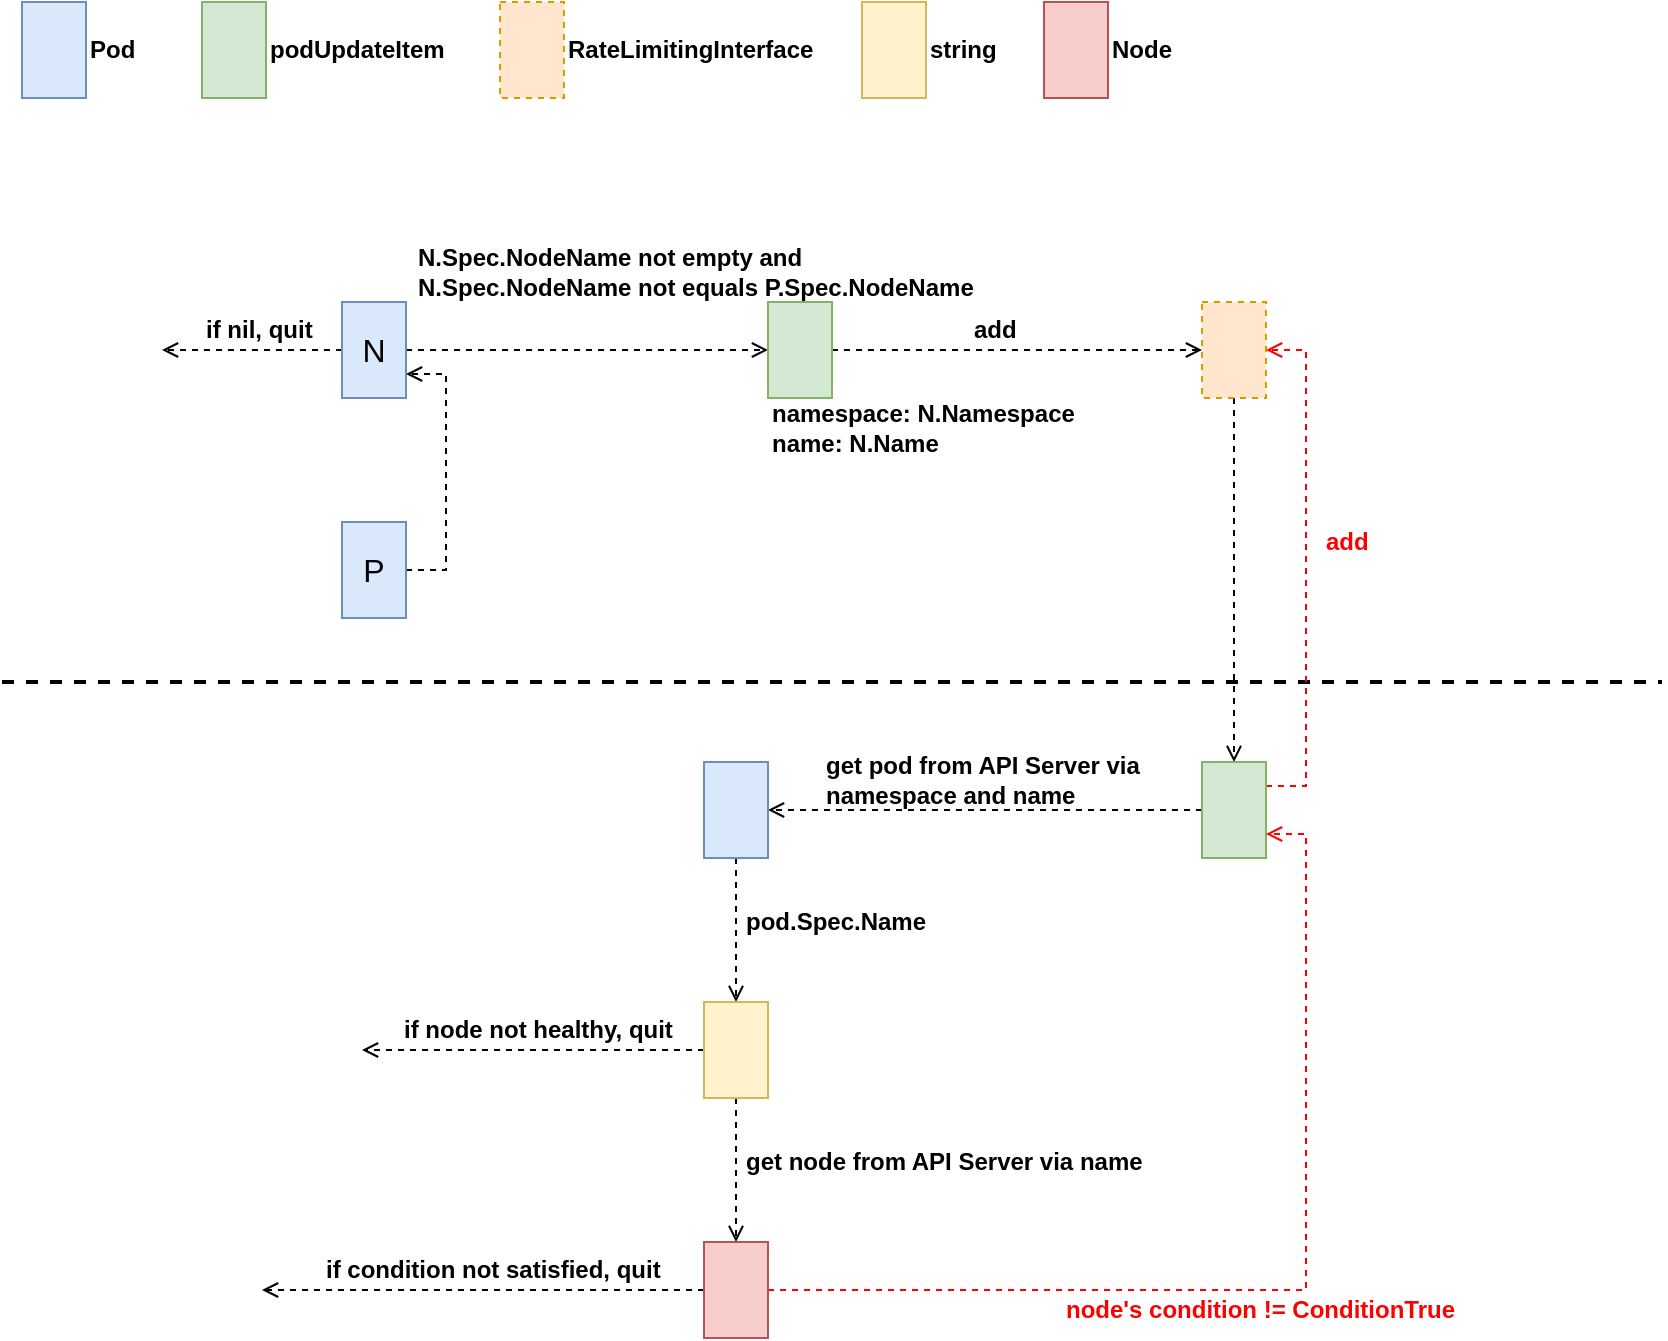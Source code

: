 <mxfile version="12.9.3" type="device" pages="3"><diagram id="l_bpF7zJ9Dlkq32oEXWp" name="pod-change-handling"><mxGraphModel dx="946" dy="725" grid="1" gridSize="10" guides="1" tooltips="1" connect="1" arrows="1" fold="1" page="1" pageScale="1" pageWidth="850" pageHeight="1100" math="0" shadow="0"><root><mxCell id="0"/><mxCell id="1" parent="0"/><mxCell id="ccLMLgmy9nkIRVtVQdSP-11" value="" style="rounded=0;whiteSpace=wrap;html=1;fontSize=16;fillColor=#dae8fc;strokeColor=#6c8ebf;" vertex="1" parent="1"><mxGeometry x="20" y="20" width="32" height="48" as="geometry"/></mxCell><mxCell id="ccLMLgmy9nkIRVtVQdSP-12" value="Pod" style="text;html=1;align=left;verticalAlign=middle;resizable=0;points=[];autosize=1;fontSize=12;fontStyle=1" vertex="1" parent="1"><mxGeometry x="52" y="34" width="40" height="20" as="geometry"/></mxCell><mxCell id="ccLMLgmy9nkIRVtVQdSP-13" value="" style="rounded=0;whiteSpace=wrap;html=1;fontSize=16;fillColor=#d5e8d4;strokeColor=#82b366;" vertex="1" parent="1"><mxGeometry x="110" y="20" width="32" height="48" as="geometry"/></mxCell><mxCell id="ccLMLgmy9nkIRVtVQdSP-15" value="" style="rounded=0;whiteSpace=wrap;html=1;fontSize=16;fillColor=#ffe6cc;strokeColor=#d79b00;dashed=1;" vertex="1" parent="1"><mxGeometry x="259" y="20" width="32" height="48" as="geometry"/></mxCell><mxCell id="ccLMLgmy9nkIRVtVQdSP-16" value="RateLimitingInterface" style="text;html=1;align=left;verticalAlign=middle;resizable=0;points=[];autosize=1;fontSize=12;fontStyle=1" vertex="1" parent="1"><mxGeometry x="291" y="34" width="140" height="20" as="geometry"/></mxCell><mxCell id="ccLMLgmy9nkIRVtVQdSP-39" value="podUpdateItem" style="text;html=1;align=left;verticalAlign=middle;resizable=0;points=[];autosize=1;fontSize=12;fontStyle=1" vertex="1" parent="1"><mxGeometry x="142" y="34" width="100" height="20" as="geometry"/></mxCell><mxCell id="GuhbU3lXp8iqJVJt_RW0-3" style="edgeStyle=orthogonalEdgeStyle;rounded=0;orthogonalLoop=1;jettySize=auto;html=1;exitX=0;exitY=0.5;exitDx=0;exitDy=0;dashed=1;endArrow=open;endFill=0;fontSize=12;" edge="1" parent="1" source="GuhbU3lXp8iqJVJt_RW0-1"><mxGeometry relative="1" as="geometry"><mxPoint x="90" y="194" as="targetPoint"/></mxGeometry></mxCell><mxCell id="m8l7_CFgpADCcIC2DRM5-4" style="edgeStyle=orthogonalEdgeStyle;rounded=0;orthogonalLoop=1;jettySize=auto;html=1;exitX=1;exitY=0.5;exitDx=0;exitDy=0;entryX=0;entryY=0.5;entryDx=0;entryDy=0;dashed=1;endArrow=open;endFill=0;fontSize=12;" edge="1" parent="1" source="GuhbU3lXp8iqJVJt_RW0-1" target="m8l7_CFgpADCcIC2DRM5-2"><mxGeometry relative="1" as="geometry"/></mxCell><mxCell id="GuhbU3lXp8iqJVJt_RW0-1" value="N" style="rounded=0;whiteSpace=wrap;html=1;fontSize=16;fillColor=#dae8fc;strokeColor=#6c8ebf;" vertex="1" parent="1"><mxGeometry x="180" y="170" width="32" height="48" as="geometry"/></mxCell><mxCell id="m8l7_CFgpADCcIC2DRM5-5" style="edgeStyle=orthogonalEdgeStyle;rounded=0;orthogonalLoop=1;jettySize=auto;html=1;exitX=1;exitY=0.5;exitDx=0;exitDy=0;entryX=1;entryY=0.75;entryDx=0;entryDy=0;dashed=1;endArrow=open;endFill=0;fontSize=12;" edge="1" parent="1" source="GuhbU3lXp8iqJVJt_RW0-2" target="GuhbU3lXp8iqJVJt_RW0-1"><mxGeometry relative="1" as="geometry"/></mxCell><mxCell id="GuhbU3lXp8iqJVJt_RW0-2" value="P" style="rounded=0;whiteSpace=wrap;html=1;fontSize=16;fillColor=#dae8fc;strokeColor=#6c8ebf;" vertex="1" parent="1"><mxGeometry x="180" y="280" width="32" height="48" as="geometry"/></mxCell><mxCell id="m8l7_CFgpADCcIC2DRM5-1" value="if nil, quit" style="text;html=1;align=left;verticalAlign=middle;resizable=0;points=[];autosize=1;fontSize=12;fontStyle=1" vertex="1" parent="1"><mxGeometry x="110" y="174" width="70" height="20" as="geometry"/></mxCell><mxCell id="m8l7_CFgpADCcIC2DRM5-6" style="edgeStyle=orthogonalEdgeStyle;rounded=0;orthogonalLoop=1;jettySize=auto;html=1;exitX=1;exitY=0.5;exitDx=0;exitDy=0;entryX=0;entryY=0.5;entryDx=0;entryDy=0;dashed=1;endArrow=open;endFill=0;fontSize=12;" edge="1" parent="1" source="m8l7_CFgpADCcIC2DRM5-2" target="m8l7_CFgpADCcIC2DRM5-3"><mxGeometry relative="1" as="geometry"/></mxCell><mxCell id="m8l7_CFgpADCcIC2DRM5-2" value="" style="rounded=0;whiteSpace=wrap;html=1;fontSize=16;fillColor=#d5e8d4;strokeColor=#82b366;" vertex="1" parent="1"><mxGeometry x="393" y="170" width="32" height="48" as="geometry"/></mxCell><mxCell id="m8l7_CFgpADCcIC2DRM5-11" style="edgeStyle=orthogonalEdgeStyle;rounded=0;orthogonalLoop=1;jettySize=auto;html=1;exitX=0.5;exitY=1;exitDx=0;exitDy=0;dashed=1;endArrow=open;endFill=0;fontSize=12;entryX=0.5;entryY=0;entryDx=0;entryDy=0;" edge="1" parent="1" source="m8l7_CFgpADCcIC2DRM5-3" target="m8l7_CFgpADCcIC2DRM5-12"><mxGeometry relative="1" as="geometry"><mxPoint x="626" y="410" as="targetPoint"/></mxGeometry></mxCell><mxCell id="m8l7_CFgpADCcIC2DRM5-3" value="" style="rounded=0;whiteSpace=wrap;html=1;fontSize=16;fillColor=#ffe6cc;strokeColor=#d79b00;dashed=1;" vertex="1" parent="1"><mxGeometry x="610" y="170" width="32" height="48" as="geometry"/></mxCell><mxCell id="m8l7_CFgpADCcIC2DRM5-7" value="add" style="text;html=1;align=left;verticalAlign=middle;resizable=0;points=[];autosize=1;fontSize=12;fontStyle=1" vertex="1" parent="1"><mxGeometry x="494" y="174" width="40" height="20" as="geometry"/></mxCell><mxCell id="m8l7_CFgpADCcIC2DRM5-8" value="N.Spec.NodeName not empty and&lt;br&gt;N.Spec.NodeName not equals P.Spec.NodeName" style="text;html=1;align=left;verticalAlign=middle;resizable=0;points=[];autosize=1;fontSize=12;fontStyle=1" vertex="1" parent="1"><mxGeometry x="216" y="140" width="290" height="30" as="geometry"/></mxCell><mxCell id="m8l7_CFgpADCcIC2DRM5-9" value="namespace: N.Namespace&lt;br&gt;name: N.Name" style="text;html=1;align=left;verticalAlign=middle;resizable=0;points=[];autosize=1;fontSize=12;fontStyle=1" vertex="1" parent="1"><mxGeometry x="393" y="218" width="170" height="30" as="geometry"/></mxCell><mxCell id="m8l7_CFgpADCcIC2DRM5-10" value="" style="endArrow=none;dashed=1;html=1;fontSize=12;strokeWidth=2;" edge="1" parent="1"><mxGeometry width="50" height="50" relative="1" as="geometry"><mxPoint x="10" y="360" as="sourcePoint"/><mxPoint x="840" y="360" as="targetPoint"/></mxGeometry></mxCell><mxCell id="m8l7_CFgpADCcIC2DRM5-14" style="edgeStyle=orthogonalEdgeStyle;rounded=0;orthogonalLoop=1;jettySize=auto;html=1;exitX=0;exitY=0.5;exitDx=0;exitDy=0;entryX=1;entryY=0.5;entryDx=0;entryDy=0;dashed=1;endArrow=open;endFill=0;strokeWidth=1;fontSize=12;" edge="1" parent="1" source="m8l7_CFgpADCcIC2DRM5-12" target="m8l7_CFgpADCcIC2DRM5-13"><mxGeometry relative="1" as="geometry"/></mxCell><mxCell id="m8l7_CFgpADCcIC2DRM5-33" style="edgeStyle=orthogonalEdgeStyle;rounded=0;orthogonalLoop=1;jettySize=auto;html=1;exitX=1;exitY=0.25;exitDx=0;exitDy=0;entryX=1;entryY=0.5;entryDx=0;entryDy=0;dashed=1;endArrow=open;endFill=0;strokeWidth=1;fontSize=12;strokeColor=#FF0000;" edge="1" parent="1" source="m8l7_CFgpADCcIC2DRM5-12" target="m8l7_CFgpADCcIC2DRM5-3"><mxGeometry relative="1" as="geometry"/></mxCell><mxCell id="m8l7_CFgpADCcIC2DRM5-12" value="" style="rounded=0;whiteSpace=wrap;html=1;fontSize=16;fillColor=#d5e8d4;strokeColor=#82b366;" vertex="1" parent="1"><mxGeometry x="610" y="400" width="32" height="48" as="geometry"/></mxCell><mxCell id="m8l7_CFgpADCcIC2DRM5-19" style="edgeStyle=orthogonalEdgeStyle;rounded=0;orthogonalLoop=1;jettySize=auto;html=1;exitX=0.5;exitY=1;exitDx=0;exitDy=0;dashed=1;endArrow=open;endFill=0;strokeWidth=1;fontSize=12;" edge="1" parent="1" source="m8l7_CFgpADCcIC2DRM5-13" target="m8l7_CFgpADCcIC2DRM5-18"><mxGeometry relative="1" as="geometry"/></mxCell><mxCell id="m8l7_CFgpADCcIC2DRM5-13" value="" style="rounded=0;whiteSpace=wrap;html=1;fontSize=16;fillColor=#dae8fc;strokeColor=#6c8ebf;" vertex="1" parent="1"><mxGeometry x="361" y="400" width="32" height="48" as="geometry"/></mxCell><mxCell id="m8l7_CFgpADCcIC2DRM5-15" value="get pod from API Server via &lt;br&gt;namespace and name" style="text;html=1;align=left;verticalAlign=middle;resizable=0;points=[];autosize=1;fontSize=12;fontStyle=1" vertex="1" parent="1"><mxGeometry x="420" y="394" width="170" height="30" as="geometry"/></mxCell><mxCell id="m8l7_CFgpADCcIC2DRM5-16" value="" style="rounded=0;whiteSpace=wrap;html=1;fontSize=16;fillColor=#fff2cc;strokeColor=#d6b656;" vertex="1" parent="1"><mxGeometry x="440" y="20" width="32" height="48" as="geometry"/></mxCell><mxCell id="m8l7_CFgpADCcIC2DRM5-17" value="string" style="text;html=1;align=left;verticalAlign=middle;resizable=0;points=[];autosize=1;fontSize=12;fontStyle=1" vertex="1" parent="1"><mxGeometry x="472" y="34" width="50" height="20" as="geometry"/></mxCell><mxCell id="m8l7_CFgpADCcIC2DRM5-21" style="edgeStyle=orthogonalEdgeStyle;rounded=0;orthogonalLoop=1;jettySize=auto;html=1;exitX=0;exitY=0.5;exitDx=0;exitDy=0;dashed=1;endArrow=open;endFill=0;strokeWidth=1;fontSize=12;" edge="1" parent="1" source="m8l7_CFgpADCcIC2DRM5-18"><mxGeometry relative="1" as="geometry"><mxPoint x="190" y="544" as="targetPoint"/></mxGeometry></mxCell><mxCell id="m8l7_CFgpADCcIC2DRM5-26" style="edgeStyle=orthogonalEdgeStyle;rounded=0;orthogonalLoop=1;jettySize=auto;html=1;exitX=0.5;exitY=1;exitDx=0;exitDy=0;entryX=0.5;entryY=0;entryDx=0;entryDy=0;dashed=1;endArrow=open;endFill=0;strokeWidth=1;fontSize=12;" edge="1" parent="1" source="m8l7_CFgpADCcIC2DRM5-18" target="m8l7_CFgpADCcIC2DRM5-25"><mxGeometry relative="1" as="geometry"/></mxCell><mxCell id="m8l7_CFgpADCcIC2DRM5-18" value="" style="rounded=0;whiteSpace=wrap;html=1;fontSize=16;fillColor=#fff2cc;strokeColor=#d6b656;" vertex="1" parent="1"><mxGeometry x="361" y="520" width="32" height="48" as="geometry"/></mxCell><mxCell id="m8l7_CFgpADCcIC2DRM5-20" value="pod.Spec.Name" style="text;html=1;align=left;verticalAlign=middle;resizable=0;points=[];autosize=1;fontSize=12;fontStyle=1" vertex="1" parent="1"><mxGeometry x="380" y="470" width="110" height="20" as="geometry"/></mxCell><mxCell id="m8l7_CFgpADCcIC2DRM5-22" value="if node not healthy, quit" style="text;html=1;align=left;verticalAlign=middle;resizable=0;points=[];autosize=1;fontSize=12;fontStyle=1" vertex="1" parent="1"><mxGeometry x="209" y="524" width="150" height="20" as="geometry"/></mxCell><mxCell id="m8l7_CFgpADCcIC2DRM5-23" value="" style="rounded=0;whiteSpace=wrap;html=1;fontSize=16;fillColor=#f8cecc;strokeColor=#b85450;" vertex="1" parent="1"><mxGeometry x="531" y="20" width="32" height="48" as="geometry"/></mxCell><mxCell id="m8l7_CFgpADCcIC2DRM5-24" value="Node" style="text;html=1;align=left;verticalAlign=middle;resizable=0;points=[];autosize=1;fontSize=12;fontStyle=1" vertex="1" parent="1"><mxGeometry x="563" y="34" width="50" height="20" as="geometry"/></mxCell><mxCell id="m8l7_CFgpADCcIC2DRM5-28" style="edgeStyle=orthogonalEdgeStyle;rounded=0;orthogonalLoop=1;jettySize=auto;html=1;exitX=0;exitY=0.5;exitDx=0;exitDy=0;dashed=1;endArrow=open;endFill=0;strokeWidth=1;fontSize=12;" edge="1" parent="1" source="m8l7_CFgpADCcIC2DRM5-25"><mxGeometry relative="1" as="geometry"><mxPoint x="140" y="664" as="targetPoint"/></mxGeometry></mxCell><mxCell id="m8l7_CFgpADCcIC2DRM5-32" style="edgeStyle=orthogonalEdgeStyle;rounded=0;orthogonalLoop=1;jettySize=auto;html=1;exitX=1;exitY=0.5;exitDx=0;exitDy=0;dashed=1;endArrow=open;endFill=0;strokeWidth=1;fontSize=12;entryX=1;entryY=0.75;entryDx=0;entryDy=0;strokeColor=#FF0000;" edge="1" parent="1" source="m8l7_CFgpADCcIC2DRM5-25" target="m8l7_CFgpADCcIC2DRM5-12"><mxGeometry relative="1" as="geometry"><mxPoint x="700" y="664" as="targetPoint"/></mxGeometry></mxCell><mxCell id="m8l7_CFgpADCcIC2DRM5-25" value="" style="rounded=0;whiteSpace=wrap;html=1;fontSize=16;fillColor=#f8cecc;strokeColor=#b85450;" vertex="1" parent="1"><mxGeometry x="361" y="640" width="32" height="48" as="geometry"/></mxCell><mxCell id="m8l7_CFgpADCcIC2DRM5-27" value="get node from API Server via name" style="text;html=1;align=left;verticalAlign=middle;resizable=0;points=[];autosize=1;fontSize=12;fontStyle=1" vertex="1" parent="1"><mxGeometry x="380" y="590" width="210" height="20" as="geometry"/></mxCell><mxCell id="m8l7_CFgpADCcIC2DRM5-29" value="if condition not satisfied, quit" style="text;html=1;align=left;verticalAlign=middle;resizable=0;points=[];autosize=1;fontSize=12;fontStyle=1" vertex="1" parent="1"><mxGeometry x="170" y="644" width="180" height="20" as="geometry"/></mxCell><mxCell id="m8l7_CFgpADCcIC2DRM5-34" value="add" style="text;html=1;align=left;verticalAlign=middle;resizable=0;points=[];autosize=1;fontSize=12;fontStyle=1;fontColor=#FF0000;" vertex="1" parent="1"><mxGeometry x="670" y="280" width="40" height="20" as="geometry"/></mxCell><mxCell id="m8l7_CFgpADCcIC2DRM5-35" value="node's condition != ConditionTrue" style="text;html=1;align=left;verticalAlign=middle;resizable=0;points=[];autosize=1;fontSize=12;fontStyle=1;fontColor=#FF0000;" vertex="1" parent="1"><mxGeometry x="540" y="664" width="210" height="20" as="geometry"/></mxCell></root></mxGraphModel></diagram><diagram id="YklfvqpQLIK5ezCvEOZj" name="node-change"><mxGraphModel dx="946" dy="725" grid="1" gridSize="10" guides="1" tooltips="1" connect="1" arrows="1" fold="1" page="1" pageScale="1" pageWidth="850" pageHeight="1100" math="0" shadow="0"><root><mxCell id="Z7E7M-bPhwe0kEgkV2qr-0"/><mxCell id="Z7E7M-bPhwe0kEgkV2qr-1" parent="Z7E7M-bPhwe0kEgkV2qr-0"/><mxCell id="EFbqY9hpiAlENrDS4I_j-6" value="" style="rounded=0;whiteSpace=wrap;html=1;dashed=1;fontSize=12;fontColor=#000000;fillColor=none;" vertex="1" parent="Z7E7M-bPhwe0kEgkV2qr-1"><mxGeometry x="310" y="139" width="275.5" height="291" as="geometry"/></mxCell><mxCell id="EFbqY9hpiAlENrDS4I_j-2" value="" style="rounded=0;whiteSpace=wrap;html=1;dashed=1;fontSize=12;fontColor=#000000;fillColor=none;" vertex="1" parent="Z7E7M-bPhwe0kEgkV2qr-1"><mxGeometry x="345.5" y="180" width="205" height="120" as="geometry"/></mxCell><mxCell id="EFbqY9hpiAlENrDS4I_j-11" style="edgeStyle=orthogonalEdgeStyle;rounded=0;orthogonalLoop=1;jettySize=auto;html=1;dashed=1;endArrow=open;endFill=0;strokeColor=#000000;strokeWidth=1;fontSize=12;fontColor=#000000;entryX=0;entryY=0.5;entryDx=0;entryDy=0;" edge="1" parent="Z7E7M-bPhwe0kEgkV2qr-1" target="EFbqY9hpiAlENrDS4I_j-0"><mxGeometry relative="1" as="geometry"><mxPoint x="190" y="244" as="targetPoint"/><mxPoint x="120" y="244" as="sourcePoint"/></mxGeometry></mxCell><mxCell id="EFbqY9hpiAlENrDS4I_j-0" value="" style="rounded=0;whiteSpace=wrap;html=1;dashed=1;fontSize=12;fontColor=#000000;fillColor=none;" vertex="1" parent="Z7E7M-bPhwe0kEgkV2qr-1"><mxGeometry x="362.5" y="209" width="168" height="70" as="geometry"/></mxCell><mxCell id="Ph-RiVLldj9CuuF_gNh9-0" value="" style="rounded=0;whiteSpace=wrap;html=1;fontSize=16;fillColor=#dae8fc;strokeColor=#6c8ebf;" vertex="1" parent="Z7E7M-bPhwe0kEgkV2qr-1"><mxGeometry x="20" y="20" width="32" height="48" as="geometry"/></mxCell><mxCell id="Ph-RiVLldj9CuuF_gNh9-1" value="Node" style="text;html=1;align=left;verticalAlign=middle;resizable=0;points=[];autosize=1;fontSize=12;fontStyle=1" vertex="1" parent="Z7E7M-bPhwe0kEgkV2qr-1"><mxGeometry x="52" y="34" width="50" height="20" as="geometry"/></mxCell><mxCell id="Ph-RiVLldj9CuuF_gNh9-3" value="" style="rounded=0;whiteSpace=wrap;html=1;fontSize=16;fillColor=#ffe6cc;strokeColor=#d79b00;dashed=1;" vertex="1" parent="Z7E7M-bPhwe0kEgkV2qr-1"><mxGeometry x="120" y="20" width="32" height="48" as="geometry"/></mxCell><mxCell id="Ph-RiVLldj9CuuF_gNh9-5" value="workqueue.Interface" style="text;html=1;align=left;verticalAlign=middle;resizable=0;points=[];autosize=1;fontSize=12;fontStyle=1" vertex="1" parent="Z7E7M-bPhwe0kEgkV2qr-1"><mxGeometry x="152" y="34" width="130" height="20" as="geometry"/></mxCell><mxCell id="p0RzNWZqr2_cRbK93OTx-0" value="" style="rounded=0;whiteSpace=wrap;html=1;fontSize=16;fillColor=#fff2cc;strokeColor=#d6b656;" vertex="1" parent="Z7E7M-bPhwe0kEgkV2qr-1"><mxGeometry x="300" y="20" width="32" height="48" as="geometry"/></mxCell><mxCell id="p0RzNWZqr2_cRbK93OTx-1" value="string" style="text;html=1;align=left;verticalAlign=middle;resizable=0;points=[];autosize=1;fontSize=12;fontStyle=1" vertex="1" parent="Z7E7M-bPhwe0kEgkV2qr-1"><mxGeometry x="332" y="34" width="50" height="20" as="geometry"/></mxCell><mxCell id="p0RzNWZqr2_cRbK93OTx-2" value="" style="rounded=0;whiteSpace=wrap;html=1;fontSize=16;fillColor=#f8cecc;strokeColor=#b85450;" vertex="1" parent="Z7E7M-bPhwe0kEgkV2qr-1"><mxGeometry x="391" y="20" width="32" height="48" as="geometry"/></mxCell><mxCell id="p0RzNWZqr2_cRbK93OTx-3" value="evictionStatus" style="text;html=1;align=left;verticalAlign=middle;resizable=0;points=[];autosize=1;fontSize=12;fontStyle=1" vertex="1" parent="Z7E7M-bPhwe0kEgkV2qr-1"><mxGeometry x="423" y="34" width="100" height="20" as="geometry"/></mxCell><mxCell id="p0RzNWZqr2_cRbK93OTx-6" style="edgeStyle=orthogonalEdgeStyle;rounded=0;orthogonalLoop=1;jettySize=auto;html=1;exitX=1;exitY=0.5;exitDx=0;exitDy=0;dashed=1;endArrow=open;endFill=0;strokeColor=#000000;strokeWidth=1;fontSize=12;fontColor=#000000;" edge="1" parent="Z7E7M-bPhwe0kEgkV2qr-1" source="p0RzNWZqr2_cRbK93OTx-4" target="p0RzNWZqr2_cRbK93OTx-5"><mxGeometry relative="1" as="geometry"/></mxCell><mxCell id="p0RzNWZqr2_cRbK93OTx-4" value="" style="rounded=0;whiteSpace=wrap;html=1;fontSize=16;fillColor=#fff2cc;strokeColor=#d6b656;" vertex="1" parent="Z7E7M-bPhwe0kEgkV2qr-1"><mxGeometry x="380.5" y="220" width="32" height="48" as="geometry"/></mxCell><mxCell id="p0RzNWZqr2_cRbK93OTx-5" value="" style="rounded=0;whiteSpace=wrap;html=1;fontSize=16;fillColor=#f8cecc;strokeColor=#b85450;" vertex="1" parent="Z7E7M-bPhwe0kEgkV2qr-1"><mxGeometry x="481.5" y="220" width="32" height="48" as="geometry"/></mxCell><mxCell id="EFbqY9hpiAlENrDS4I_j-1" value="nodeEvictions" style="text;html=1;align=left;verticalAlign=middle;resizable=0;points=[];autosize=1;fontSize=12;fontStyle=1" vertex="1" parent="Z7E7M-bPhwe0kEgkV2qr-1"><mxGeometry x="362.5" y="189" width="100" height="20" as="geometry"/></mxCell><mxCell id="EFbqY9hpiAlENrDS4I_j-3" value="nodeEvictionMap" style="text;html=1;align=left;verticalAlign=middle;resizable=0;points=[];autosize=1;fontSize=12;fontStyle=1" vertex="1" parent="Z7E7M-bPhwe0kEgkV2qr-1"><mxGeometry x="345.5" y="160" width="110" height="20" as="geometry"/></mxCell><mxCell id="EFbqY9hpiAlENrDS4I_j-8" style="edgeStyle=orthogonalEdgeStyle;rounded=0;orthogonalLoop=1;jettySize=auto;html=1;dashed=1;endArrow=open;endFill=0;strokeColor=#000000;strokeWidth=1;fontSize=12;fontColor=#000000;entryX=0;entryY=0.5;entryDx=0;entryDy=0;" edge="1" parent="Z7E7M-bPhwe0kEgkV2qr-1" target="EFbqY9hpiAlENrDS4I_j-4"><mxGeometry relative="1" as="geometry"><mxPoint x="200" y="384" as="targetPoint"/><mxPoint x="160" y="384" as="sourcePoint"/></mxGeometry></mxCell><mxCell id="EFbqY9hpiAlENrDS4I_j-4" value="" style="rounded=0;whiteSpace=wrap;html=1;fontSize=16;fillColor=#ffe6cc;strokeColor=#d79b00;dashed=1;" vertex="1" parent="Z7E7M-bPhwe0kEgkV2qr-1"><mxGeometry x="345.5" y="360" width="32" height="48" as="geometry"/></mxCell><mxCell id="EFbqY9hpiAlENrDS4I_j-5" value="nodeUpdateQueue" style="text;html=1;align=left;verticalAlign=middle;resizable=0;points=[];autosize=1;fontSize=12;fontStyle=1" vertex="1" parent="Z7E7M-bPhwe0kEgkV2qr-1"><mxGeometry x="377.5" y="374" width="120" height="20" as="geometry"/></mxCell><mxCell id="EFbqY9hpiAlENrDS4I_j-7" value="Controller" style="text;html=1;align=left;verticalAlign=middle;resizable=0;points=[];autosize=1;fontSize=12;fontStyle=1" vertex="1" parent="Z7E7M-bPhwe0kEgkV2qr-1"><mxGeometry x="310" y="119" width="70" height="20" as="geometry"/></mxCell><mxCell id="EFbqY9hpiAlENrDS4I_j-10" value="Add(node.Name)" style="text;html=1;align=left;verticalAlign=middle;resizable=0;points=[];autosize=1;fontSize=12;fontStyle=1" vertex="1" parent="Z7E7M-bPhwe0kEgkV2qr-1"><mxGeometry x="190" y="363" width="110" height="20" as="geometry"/></mxCell><mxCell id="EFbqY9hpiAlENrDS4I_j-12" value="registerNode(node.Name)" style="text;html=1;align=left;verticalAlign=middle;resizable=0;points=[];autosize=1;fontSize=12;fontStyle=1" vertex="1" parent="Z7E7M-bPhwe0kEgkV2qr-1"><mxGeometry x="152" y="224" width="160" height="20" as="geometry"/></mxCell><mxCell id="EFbqY9hpiAlENrDS4I_j-13" value="" style="rounded=0;whiteSpace=wrap;html=1;dashed=1;fontSize=12;fontColor=#000000;fillColor=none;" vertex="1" parent="Z7E7M-bPhwe0kEgkV2qr-1"><mxGeometry x="310" y="530" width="275.5" height="291" as="geometry"/></mxCell><mxCell id="EFbqY9hpiAlENrDS4I_j-14" value="" style="rounded=0;whiteSpace=wrap;html=1;dashed=1;fontSize=12;fontColor=#000000;fillColor=none;" vertex="1" parent="Z7E7M-bPhwe0kEgkV2qr-1"><mxGeometry x="345.5" y="571" width="205" height="120" as="geometry"/></mxCell><mxCell id="EFbqY9hpiAlENrDS4I_j-16" value="" style="rounded=0;whiteSpace=wrap;html=1;dashed=1;fontSize=12;fontColor=#000000;fillColor=none;" vertex="1" parent="Z7E7M-bPhwe0kEgkV2qr-1"><mxGeometry x="362.5" y="600" width="168" height="70" as="geometry"/></mxCell><mxCell id="EFbqY9hpiAlENrDS4I_j-17" style="edgeStyle=orthogonalEdgeStyle;rounded=0;orthogonalLoop=1;jettySize=auto;html=1;exitX=1;exitY=0.5;exitDx=0;exitDy=0;dashed=1;endArrow=open;endFill=0;strokeColor=#000000;strokeWidth=1;fontSize=12;fontColor=#000000;" edge="1" parent="Z7E7M-bPhwe0kEgkV2qr-1" source="EFbqY9hpiAlENrDS4I_j-18" target="EFbqY9hpiAlENrDS4I_j-19"><mxGeometry relative="1" as="geometry"/></mxCell><mxCell id="EFbqY9hpiAlENrDS4I_j-18" value="" style="rounded=0;whiteSpace=wrap;html=1;fontSize=16;fillColor=#fff2cc;strokeColor=#d6b656;" vertex="1" parent="Z7E7M-bPhwe0kEgkV2qr-1"><mxGeometry x="380.5" y="611" width="32" height="48" as="geometry"/></mxCell><mxCell id="EFbqY9hpiAlENrDS4I_j-19" value="" style="rounded=0;whiteSpace=wrap;html=1;fontSize=16;fillColor=#f8cecc;strokeColor=#b85450;" vertex="1" parent="Z7E7M-bPhwe0kEgkV2qr-1"><mxGeometry x="481.5" y="611" width="32" height="48" as="geometry"/></mxCell><mxCell id="EFbqY9hpiAlENrDS4I_j-20" value="nodeEvictions" style="text;html=1;align=left;verticalAlign=middle;resizable=0;points=[];autosize=1;fontSize=12;fontStyle=1" vertex="1" parent="Z7E7M-bPhwe0kEgkV2qr-1"><mxGeometry x="362.5" y="580" width="100" height="20" as="geometry"/></mxCell><mxCell id="EFbqY9hpiAlENrDS4I_j-21" value="nodeEvictionMap" style="text;html=1;align=left;verticalAlign=middle;resizable=0;points=[];autosize=1;fontSize=12;fontStyle=1" vertex="1" parent="Z7E7M-bPhwe0kEgkV2qr-1"><mxGeometry x="345.5" y="551" width="110" height="20" as="geometry"/></mxCell><mxCell id="EFbqY9hpiAlENrDS4I_j-22" style="edgeStyle=orthogonalEdgeStyle;rounded=0;orthogonalLoop=1;jettySize=auto;html=1;dashed=1;endArrow=open;endFill=0;strokeColor=#000000;strokeWidth=1;fontSize=12;fontColor=#000000;entryX=0;entryY=0.5;entryDx=0;entryDy=0;" edge="1" parent="Z7E7M-bPhwe0kEgkV2qr-1" target="EFbqY9hpiAlENrDS4I_j-23"><mxGeometry relative="1" as="geometry"><mxPoint x="200" y="775" as="targetPoint"/><mxPoint x="160" y="775" as="sourcePoint"/></mxGeometry></mxCell><mxCell id="EFbqY9hpiAlENrDS4I_j-23" value="" style="rounded=0;whiteSpace=wrap;html=1;fontSize=16;fillColor=#ffe6cc;strokeColor=#d79b00;dashed=1;" vertex="1" parent="Z7E7M-bPhwe0kEgkV2qr-1"><mxGeometry x="345.5" y="751" width="32" height="48" as="geometry"/></mxCell><mxCell id="EFbqY9hpiAlENrDS4I_j-24" value="nodeUpdateQueue" style="text;html=1;align=left;verticalAlign=middle;resizable=0;points=[];autosize=1;fontSize=12;fontStyle=1" vertex="1" parent="Z7E7M-bPhwe0kEgkV2qr-1"><mxGeometry x="377.5" y="765" width="120" height="20" as="geometry"/></mxCell><mxCell id="EFbqY9hpiAlENrDS4I_j-25" value="Controller" style="text;html=1;align=left;verticalAlign=middle;resizable=0;points=[];autosize=1;fontSize=12;fontStyle=1" vertex="1" parent="Z7E7M-bPhwe0kEgkV2qr-1"><mxGeometry x="310" y="510" width="70" height="20" as="geometry"/></mxCell><mxCell id="EFbqY9hpiAlENrDS4I_j-26" value="Add(node.Name)" style="text;html=1;align=left;verticalAlign=middle;resizable=0;points=[];autosize=1;fontSize=12;fontStyle=1" vertex="1" parent="Z7E7M-bPhwe0kEgkV2qr-1"><mxGeometry x="190" y="754" width="110" height="20" as="geometry"/></mxCell><mxCell id="EFbqY9hpiAlENrDS4I_j-28" value="" style="rounded=0;whiteSpace=wrap;html=1;dashed=1;fontSize=12;fontColor=#000000;fillColor=none;" vertex="1" parent="Z7E7M-bPhwe0kEgkV2qr-1"><mxGeometry x="310" y="940" width="275.5" height="291" as="geometry"/></mxCell><mxCell id="EFbqY9hpiAlENrDS4I_j-29" value="" style="rounded=0;whiteSpace=wrap;html=1;dashed=1;fontSize=12;fontColor=#000000;fillColor=none;" vertex="1" parent="Z7E7M-bPhwe0kEgkV2qr-1"><mxGeometry x="345.5" y="981" width="205" height="120" as="geometry"/></mxCell><mxCell id="EFbqY9hpiAlENrDS4I_j-30" style="edgeStyle=orthogonalEdgeStyle;rounded=0;orthogonalLoop=1;jettySize=auto;html=1;dashed=1;endArrow=open;endFill=0;strokeColor=#000000;strokeWidth=1;fontSize=12;fontColor=#000000;entryX=0;entryY=0.5;entryDx=0;entryDy=0;" edge="1" parent="Z7E7M-bPhwe0kEgkV2qr-1" target="EFbqY9hpiAlENrDS4I_j-31"><mxGeometry relative="1" as="geometry"><mxPoint x="190" y="1045" as="targetPoint"/><mxPoint x="120" y="1045" as="sourcePoint"/></mxGeometry></mxCell><mxCell id="EFbqY9hpiAlENrDS4I_j-31" value="" style="rounded=0;whiteSpace=wrap;html=1;dashed=1;fontSize=12;fontColor=#000000;fillColor=none;" vertex="1" parent="Z7E7M-bPhwe0kEgkV2qr-1"><mxGeometry x="362.5" y="1010" width="168" height="70" as="geometry"/></mxCell><mxCell id="EFbqY9hpiAlENrDS4I_j-32" style="edgeStyle=orthogonalEdgeStyle;rounded=0;orthogonalLoop=1;jettySize=auto;html=1;exitX=1;exitY=0.5;exitDx=0;exitDy=0;dashed=1;endArrow=open;endFill=0;strokeColor=#000000;strokeWidth=1;fontSize=12;fontColor=#000000;" edge="1" parent="Z7E7M-bPhwe0kEgkV2qr-1" source="EFbqY9hpiAlENrDS4I_j-33" target="EFbqY9hpiAlENrDS4I_j-34"><mxGeometry relative="1" as="geometry"/></mxCell><mxCell id="EFbqY9hpiAlENrDS4I_j-33" value="" style="rounded=0;whiteSpace=wrap;html=1;fontSize=16;fillColor=#fff2cc;strokeColor=#d6b656;" vertex="1" parent="Z7E7M-bPhwe0kEgkV2qr-1"><mxGeometry x="380.5" y="1021" width="32" height="48" as="geometry"/></mxCell><mxCell id="EFbqY9hpiAlENrDS4I_j-34" value="" style="rounded=0;whiteSpace=wrap;html=1;fontSize=16;fillColor=#f8cecc;strokeColor=#b85450;" vertex="1" parent="Z7E7M-bPhwe0kEgkV2qr-1"><mxGeometry x="481.5" y="1021" width="32" height="48" as="geometry"/></mxCell><mxCell id="EFbqY9hpiAlENrDS4I_j-35" value="nodeEvictions" style="text;html=1;align=left;verticalAlign=middle;resizable=0;points=[];autosize=1;fontSize=12;fontStyle=1" vertex="1" parent="Z7E7M-bPhwe0kEgkV2qr-1"><mxGeometry x="362.5" y="990" width="100" height="20" as="geometry"/></mxCell><mxCell id="EFbqY9hpiAlENrDS4I_j-36" value="nodeEvictionMap" style="text;html=1;align=left;verticalAlign=middle;resizable=0;points=[];autosize=1;fontSize=12;fontStyle=1" vertex="1" parent="Z7E7M-bPhwe0kEgkV2qr-1"><mxGeometry x="345.5" y="961" width="110" height="20" as="geometry"/></mxCell><mxCell id="EFbqY9hpiAlENrDS4I_j-37" style="edgeStyle=orthogonalEdgeStyle;rounded=0;orthogonalLoop=1;jettySize=auto;html=1;dashed=1;endArrow=open;endFill=0;strokeColor=#000000;strokeWidth=1;fontSize=12;fontColor=#000000;entryX=0;entryY=0.5;entryDx=0;entryDy=0;" edge="1" parent="Z7E7M-bPhwe0kEgkV2qr-1" target="EFbqY9hpiAlENrDS4I_j-38"><mxGeometry relative="1" as="geometry"><mxPoint x="200" y="1185" as="targetPoint"/><mxPoint x="160" y="1185" as="sourcePoint"/></mxGeometry></mxCell><mxCell id="EFbqY9hpiAlENrDS4I_j-38" value="sync.Map" style="rounded=0;whiteSpace=wrap;html=1;fontSize=16;fillColor=#ffffff;strokeColor=#000000;" vertex="1" parent="Z7E7M-bPhwe0kEgkV2qr-1"><mxGeometry x="345.5" y="1161" width="160" height="48" as="geometry"/></mxCell><mxCell id="EFbqY9hpiAlENrDS4I_j-39" value="nodesToRetry" style="text;html=1;align=left;verticalAlign=middle;resizable=0;points=[];autosize=1;fontSize=12;fontStyle=1" vertex="1" parent="Z7E7M-bPhwe0kEgkV2qr-1"><mxGeometry x="345.5" y="1141" width="100" height="20" as="geometry"/></mxCell><mxCell id="EFbqY9hpiAlENrDS4I_j-40" value="Controller" style="text;html=1;align=left;verticalAlign=middle;resizable=0;points=[];autosize=1;fontSize=12;fontStyle=1" vertex="1" parent="Z7E7M-bPhwe0kEgkV2qr-1"><mxGeometry x="310" y="920" width="70" height="20" as="geometry"/></mxCell><mxCell id="EFbqY9hpiAlENrDS4I_j-41" value="Add(node.Name)" style="text;html=1;align=left;verticalAlign=middle;resizable=0;points=[];autosize=1;fontSize=12;fontStyle=1" vertex="1" parent="Z7E7M-bPhwe0kEgkV2qr-1"><mxGeometry x="190" y="1164" width="110" height="20" as="geometry"/></mxCell><mxCell id="EFbqY9hpiAlENrDS4I_j-42" value="unregisterNode(node.Name)" style="text;html=1;align=left;verticalAlign=middle;resizable=0;points=[];autosize=1;fontSize=12;fontStyle=1" vertex="1" parent="Z7E7M-bPhwe0kEgkV2qr-1"><mxGeometry x="129" y="1025" width="180" height="20" as="geometry"/></mxCell><mxCell id="EFbqY9hpiAlENrDS4I_j-43" value="" style="endArrow=none;dashed=1;html=1;strokeColor=#000000;strokeWidth=2;fontSize=12;fontColor=#000000;" edge="1" parent="Z7E7M-bPhwe0kEgkV2qr-1"><mxGeometry width="50" height="50" relative="1" as="geometry"><mxPoint x="10" y="880" as="sourcePoint"/><mxPoint x="840" y="880" as="targetPoint"/></mxGeometry></mxCell><mxCell id="EFbqY9hpiAlENrDS4I_j-44" value="" style="endArrow=none;dashed=1;html=1;strokeColor=#000000;strokeWidth=2;fontSize=12;fontColor=#000000;" edge="1" parent="Z7E7M-bPhwe0kEgkV2qr-1"><mxGeometry width="50" height="50" relative="1" as="geometry"><mxPoint x="10" y="480" as="sourcePoint"/><mxPoint x="840" y="480" as="targetPoint"/></mxGeometry></mxCell><mxCell id="EFbqY9hpiAlENrDS4I_j-45" value="Add Event Handler" style="text;html=1;align=left;verticalAlign=middle;resizable=0;points=[];autosize=1;fontSize=12;fontStyle=1" vertex="1" parent="Z7E7M-bPhwe0kEgkV2qr-1"><mxGeometry x="30" y="130" width="120" height="20" as="geometry"/></mxCell><mxCell id="EFbqY9hpiAlENrDS4I_j-46" value="Update Event Handler" style="text;html=1;align=left;verticalAlign=middle;resizable=0;points=[];autosize=1;fontSize=12;fontStyle=1" vertex="1" parent="Z7E7M-bPhwe0kEgkV2qr-1"><mxGeometry x="30" y="490" width="140" height="20" as="geometry"/></mxCell><mxCell id="EFbqY9hpiAlENrDS4I_j-47" value="Delete Event Handler" style="text;html=1;align=left;verticalAlign=middle;resizable=0;points=[];autosize=1;fontSize=12;fontStyle=1" vertex="1" parent="Z7E7M-bPhwe0kEgkV2qr-1"><mxGeometry x="30" y="900" width="140" height="20" as="geometry"/></mxCell></root></mxGraphModel></diagram><diagram id="2WnqVUBVFYMYkqtFUwfc" name="node-processing-taints"><mxGraphModel dx="946" dy="725" grid="1" gridSize="10" guides="1" tooltips="1" connect="1" arrows="1" fold="1" page="1" pageScale="1" pageWidth="850" pageHeight="1100" math="0" shadow="0"><root><mxCell id="FfAY_nYUBYI1LFknwXnj-0"/><mxCell id="FfAY_nYUBYI1LFknwXnj-1" parent="FfAY_nYUBYI1LFknwXnj-0"/><mxCell id="zgDtJ7npxe7ZF79Dms7c-45" style="edgeStyle=orthogonalEdgeStyle;rounded=0;orthogonalLoop=1;jettySize=auto;html=1;exitX=0;exitY=0.5;exitDx=0;exitDy=0;dashed=1;startArrow=none;startFill=0;endArrow=open;endFill=0;strokeColor=#000000;strokeWidth=1;fontSize=12;fontColor=#000000;" edge="1" parent="FfAY_nYUBYI1LFknwXnj-1" source="zgDtJ7npxe7ZF79Dms7c-39"><mxGeometry relative="1" as="geometry"><mxPoint x="190" y="940" as="targetPoint"/></mxGeometry></mxCell><mxCell id="zgDtJ7npxe7ZF79Dms7c-39" value="" style="rounded=0;whiteSpace=wrap;html=1;dashed=1;fontSize=12;fontColor=#000000;fillColor=none;" vertex="1" parent="FfAY_nYUBYI1LFknwXnj-1"><mxGeometry x="422" y="880" width="288" height="120" as="geometry"/></mxCell><mxCell id="zgDtJ7npxe7ZF79Dms7c-15" style="edgeStyle=orthogonalEdgeStyle;rounded=0;orthogonalLoop=1;jettySize=auto;html=1;exitX=1;exitY=0.5;exitDx=0;exitDy=0;dashed=1;endArrow=open;endFill=0;strokeColor=#000000;strokeWidth=1;fontSize=12;fontColor=#000000;" edge="1" parent="FfAY_nYUBYI1LFknwXnj-1" source="zgDtJ7npxe7ZF79Dms7c-11"><mxGeometry relative="1" as="geometry"><mxPoint x="520" y="586" as="targetPoint"/></mxGeometry></mxCell><mxCell id="zgDtJ7npxe7ZF79Dms7c-17" style="edgeStyle=orthogonalEdgeStyle;rounded=0;orthogonalLoop=1;jettySize=auto;html=1;dashed=1;endArrow=open;endFill=0;strokeColor=#000000;strokeWidth=1;fontSize=12;fontColor=#000000;entryX=0;entryY=0.5;entryDx=0;entryDy=0;exitX=1;exitY=0.5;exitDx=0;exitDy=0;" edge="1" parent="FfAY_nYUBYI1LFknwXnj-1" source="zgDtJ7npxe7ZF79Dms7c-18" target="zgDtJ7npxe7ZF79Dms7c-11"><mxGeometry relative="1" as="geometry"><mxPoint x="210" y="586" as="targetPoint"/><mxPoint x="220" y="586" as="sourcePoint"/></mxGeometry></mxCell><mxCell id="zgDtJ7npxe7ZF79Dms7c-29" style="edgeStyle=orthogonalEdgeStyle;rounded=0;orthogonalLoop=1;jettySize=auto;html=1;exitX=1;exitY=0.75;exitDx=0;exitDy=0;entryX=1;entryY=0.5;entryDx=0;entryDy=0;dashed=1;endArrow=open;endFill=0;strokeColor=#000000;strokeWidth=1;fontSize=12;fontColor=#000000;startArrow=open;startFill=0;" edge="1" parent="FfAY_nYUBYI1LFknwXnj-1" source="zgDtJ7npxe7ZF79Dms7c-11" target="zgDtJ7npxe7ZF79Dms7c-22"><mxGeometry relative="1" as="geometry"/></mxCell><mxCell id="zgDtJ7npxe7ZF79Dms7c-11" value="" style="rounded=0;whiteSpace=wrap;html=1;dashed=1;fontSize=12;fontColor=#000000;fillColor=none;" vertex="1" parent="FfAY_nYUBYI1LFknwXnj-1"><mxGeometry x="342" y="550" width="120" height="71" as="geometry"/></mxCell><mxCell id="zgDtJ7npxe7ZF79Dms7c-2" value="" style="rounded=0;whiteSpace=wrap;html=1;dashed=1;fontSize=12;fontColor=#000000;fillColor=none;" vertex="1" parent="FfAY_nYUBYI1LFknwXnj-1"><mxGeometry x="330" y="350" width="150" height="110" as="geometry"/></mxCell><mxCell id="3FYGn0Q-WX-fyfzROX73-0" value="" style="rounded=0;whiteSpace=wrap;html=1;fontSize=16;fillColor=#dae8fc;strokeColor=#6c8ebf;" vertex="1" parent="FfAY_nYUBYI1LFknwXnj-1"><mxGeometry x="20" y="20" width="32" height="48" as="geometry"/></mxCell><mxCell id="3FYGn0Q-WX-fyfzROX73-1" value="Node" style="text;html=1;align=left;verticalAlign=middle;resizable=0;points=[];autosize=1;fontSize=12;fontStyle=1" vertex="1" parent="FfAY_nYUBYI1LFknwXnj-1"><mxGeometry x="52" y="34" width="50" height="20" as="geometry"/></mxCell><mxCell id="3FYGn0Q-WX-fyfzROX73-2" value="" style="rounded=0;whiteSpace=wrap;html=1;fontSize=16;fillColor=#ffe6cc;strokeColor=#d79b00;dashed=1;" vertex="1" parent="FfAY_nYUBYI1LFknwXnj-1"><mxGeometry x="120" y="20" width="32" height="48" as="geometry"/></mxCell><mxCell id="3FYGn0Q-WX-fyfzROX73-3" value="workqueue.Interface" style="text;html=1;align=left;verticalAlign=middle;resizable=0;points=[];autosize=1;fontSize=12;fontStyle=1" vertex="1" parent="FfAY_nYUBYI1LFknwXnj-1"><mxGeometry x="152" y="34" width="130" height="20" as="geometry"/></mxCell><mxCell id="3FYGn0Q-WX-fyfzROX73-4" value="" style="rounded=0;whiteSpace=wrap;html=1;fontSize=16;fillColor=#fff2cc;strokeColor=#d6b656;" vertex="1" parent="FfAY_nYUBYI1LFknwXnj-1"><mxGeometry x="300" y="20" width="32" height="48" as="geometry"/></mxCell><mxCell id="3FYGn0Q-WX-fyfzROX73-5" value="string" style="text;html=1;align=left;verticalAlign=middle;resizable=0;points=[];autosize=1;fontSize=12;fontStyle=1" vertex="1" parent="FfAY_nYUBYI1LFknwXnj-1"><mxGeometry x="332" y="34" width="50" height="20" as="geometry"/></mxCell><mxCell id="sICVVr-h9YUSnppYxYPM-3" style="edgeStyle=orthogonalEdgeStyle;rounded=0;orthogonalLoop=1;jettySize=auto;html=1;exitX=1;exitY=0.5;exitDx=0;exitDy=0;entryX=0;entryY=0.5;entryDx=0;entryDy=0;dashed=1;endArrow=open;endFill=0;strokeColor=#000000;strokeWidth=1;fontSize=12;fontColor=#000000;" edge="1" parent="FfAY_nYUBYI1LFknwXnj-1" source="sICVVr-h9YUSnppYxYPM-0" target="sICVVr-h9YUSnppYxYPM-2"><mxGeometry relative="1" as="geometry"/></mxCell><mxCell id="sICVVr-h9YUSnppYxYPM-0" value="" style="rounded=0;whiteSpace=wrap;html=1;fontSize=16;fillColor=#ffe6cc;strokeColor=#d79b00;dashed=1;" vertex="1" parent="FfAY_nYUBYI1LFknwXnj-1"><mxGeometry x="104" y="130" width="32" height="48" as="geometry"/></mxCell><mxCell id="sICVVr-h9YUSnppYxYPM-1" value="nodeUpdateQueue" style="text;html=1;align=left;verticalAlign=middle;resizable=0;points=[];autosize=1;fontSize=12;fontStyle=1" vertex="1" parent="FfAY_nYUBYI1LFknwXnj-1"><mxGeometry x="60" y="110" width="120" height="20" as="geometry"/></mxCell><mxCell id="sICVVr-h9YUSnppYxYPM-6" style="edgeStyle=orthogonalEdgeStyle;rounded=0;orthogonalLoop=1;jettySize=auto;html=1;exitX=0.5;exitY=1;exitDx=0;exitDy=0;entryX=0.5;entryY=0;entryDx=0;entryDy=0;dashed=1;endArrow=open;endFill=0;strokeColor=#000000;strokeWidth=1;fontSize=12;fontColor=#000000;" edge="1" parent="FfAY_nYUBYI1LFknwXnj-1" source="sICVVr-h9YUSnppYxYPM-2" target="sICVVr-h9YUSnppYxYPM-5"><mxGeometry relative="1" as="geometry"/></mxCell><mxCell id="sICVVr-h9YUSnppYxYPM-2" value="" style="rounded=0;whiteSpace=wrap;html=1;fontSize=16;fillColor=#fff2cc;strokeColor=#d6b656;" vertex="1" parent="FfAY_nYUBYI1LFknwXnj-1"><mxGeometry x="310" y="130" width="32" height="48" as="geometry"/></mxCell><mxCell id="sICVVr-h9YUSnppYxYPM-4" value="Get()" style="text;html=1;align=left;verticalAlign=middle;resizable=0;points=[];autosize=1;fontSize=12;fontStyle=1" vertex="1" parent="FfAY_nYUBYI1LFknwXnj-1"><mxGeometry x="197" y="134" width="40" height="20" as="geometry"/></mxCell><mxCell id="zgDtJ7npxe7ZF79Dms7c-4" style="edgeStyle=orthogonalEdgeStyle;rounded=0;orthogonalLoop=1;jettySize=auto;html=1;exitX=1;exitY=0.5;exitDx=0;exitDy=0;dashed=1;endArrow=open;endFill=0;strokeColor=#000000;strokeWidth=1;fontSize=12;fontColor=#000000;" edge="1" parent="FfAY_nYUBYI1LFknwXnj-1" source="sICVVr-h9YUSnppYxYPM-5" target="zgDtJ7npxe7ZF79Dms7c-2"><mxGeometry relative="1" as="geometry"/></mxCell><mxCell id="zgDtJ7npxe7ZF79Dms7c-27" style="edgeStyle=orthogonalEdgeStyle;rounded=0;orthogonalLoop=1;jettySize=auto;html=1;exitX=0;exitY=0.5;exitDx=0;exitDy=0;entryX=0;entryY=0.5;entryDx=0;entryDy=0;dashed=1;endArrow=open;endFill=0;strokeColor=#000000;strokeWidth=1;fontSize=12;fontColor=#000000;" edge="1" parent="FfAY_nYUBYI1LFknwXnj-1" source="sICVVr-h9YUSnppYxYPM-5" target="zgDtJ7npxe7ZF79Dms7c-22"><mxGeometry relative="1" as="geometry"/></mxCell><mxCell id="sICVVr-h9YUSnppYxYPM-5" value="" style="rounded=0;whiteSpace=wrap;html=1;fontSize=16;fillColor=#dae8fc;strokeColor=#6c8ebf;" vertex="1" parent="FfAY_nYUBYI1LFknwXnj-1"><mxGeometry x="310" y="250" width="32" height="48" as="geometry"/></mxCell><mxCell id="sICVVr-h9YUSnppYxYPM-7" value="get Node from API Server via node name" style="text;html=1;align=left;verticalAlign=middle;resizable=0;points=[];autosize=1;fontSize=12;fontStyle=1" vertex="1" parent="FfAY_nYUBYI1LFknwXnj-1"><mxGeometry x="330" y="200" width="250" height="20" as="geometry"/></mxCell><mxCell id="sICVVr-h9YUSnppYxYPM-8" value="node name" style="text;html=1;align=left;verticalAlign=middle;resizable=0;points=[];autosize=1;fontSize=12;fontStyle=1" vertex="1" parent="FfAY_nYUBYI1LFknwXnj-1"><mxGeometry x="342" y="144" width="80" height="20" as="geometry"/></mxCell><mxCell id="sICVVr-h9YUSnppYxYPM-9" value="" style="rounded=0;whiteSpace=wrap;html=1;fontSize=16;fillColor=#d5e8d4;strokeColor=#82b366;" vertex="1" parent="FfAY_nYUBYI1LFknwXnj-1"><mxGeometry x="390" y="20" width="32" height="48" as="geometry"/></mxCell><mxCell id="sICVVr-h9YUSnppYxYPM-10" value="NodeConditions" style="text;html=1;align=left;verticalAlign=middle;resizable=0;points=[];autosize=1;fontSize=12;fontStyle=1" vertex="1" parent="FfAY_nYUBYI1LFknwXnj-1"><mxGeometry x="422" y="34" width="110" height="20" as="geometry"/></mxCell><mxCell id="sICVVr-h9YUSnppYxYPM-11" value="" style="rounded=0;whiteSpace=wrap;html=1;fontSize=16;fillColor=#d5e8d4;strokeColor=#82b366;" vertex="1" parent="FfAY_nYUBYI1LFknwXnj-1"><mxGeometry x="355" y="381.5" width="32" height="48" as="geometry"/></mxCell><mxCell id="sICVVr-h9YUSnppYxYPM-12" value="" style="rounded=0;whiteSpace=wrap;html=1;fontSize=16;fillColor=#d5e8d4;strokeColor=#82b366;" vertex="1" parent="FfAY_nYUBYI1LFknwXnj-1"><mxGeometry x="387" y="381.5" width="32" height="48" as="geometry"/></mxCell><mxCell id="sICVVr-h9YUSnppYxYPM-13" value="" style="rounded=0;whiteSpace=wrap;html=1;fontSize=16;fillColor=#d5e8d4;strokeColor=#82b366;" vertex="1" parent="FfAY_nYUBYI1LFknwXnj-1"><mxGeometry x="419" y="381.5" width="32" height="48" as="geometry"/></mxCell><mxCell id="zgDtJ7npxe7ZF79Dms7c-13" style="edgeStyle=orthogonalEdgeStyle;rounded=0;orthogonalLoop=1;jettySize=auto;html=1;exitX=0.5;exitY=1;exitDx=0;exitDy=0;dashed=1;endArrow=open;endFill=0;strokeColor=#000000;strokeWidth=1;fontSize=12;fontColor=#000000;" edge="1" parent="FfAY_nYUBYI1LFknwXnj-1" source="zgDtJ7npxe7ZF79Dms7c-0" target="zgDtJ7npxe7ZF79Dms7c-11"><mxGeometry relative="1" as="geometry"/></mxCell><mxCell id="zgDtJ7npxe7ZF79Dms7c-0" value="" style="rounded=0;whiteSpace=wrap;html=1;dashed=1;fontSize=12;fontColor=#000000;fillColor=none;" vertex="1" parent="FfAY_nYUBYI1LFknwXnj-1"><mxGeometry x="342" y="370" width="120" height="71" as="geometry"/></mxCell><mxCell id="zgDtJ7npxe7ZF79Dms7c-1" value="Conditions" style="text;html=1;align=left;verticalAlign=middle;resizable=0;points=[];autosize=1;fontSize=12;fontStyle=1" vertex="1" parent="FfAY_nYUBYI1LFknwXnj-1"><mxGeometry x="342" y="350" width="80" height="20" as="geometry"/></mxCell><mxCell id="zgDtJ7npxe7ZF79Dms7c-3" value="Status" style="text;html=1;align=left;verticalAlign=middle;resizable=0;points=[];autosize=1;fontSize=12;fontStyle=1" vertex="1" parent="FfAY_nYUBYI1LFknwXnj-1"><mxGeometry x="330" y="330" width="50" height="20" as="geometry"/></mxCell><mxCell id="zgDtJ7npxe7ZF79Dms7c-6" value="" style="rounded=0;whiteSpace=wrap;html=1;fontSize=16;fillColor=#f8cecc;strokeColor=#b85450;" vertex="1" parent="FfAY_nYUBYI1LFknwXnj-1"><mxGeometry x="540" y="20" width="32" height="48" as="geometry"/></mxCell><mxCell id="zgDtJ7npxe7ZF79Dms7c-7" value="Taint" style="text;html=1;align=left;verticalAlign=middle;resizable=0;points=[];autosize=1;fontSize=12;fontStyle=1" vertex="1" parent="FfAY_nYUBYI1LFknwXnj-1"><mxGeometry x="572" y="34" width="40" height="20" as="geometry"/></mxCell><mxCell id="zgDtJ7npxe7ZF79Dms7c-8" value="" style="rounded=0;whiteSpace=wrap;html=1;fontSize=16;fillColor=#f8cecc;strokeColor=#b85450;" vertex="1" parent="FfAY_nYUBYI1LFknwXnj-1"><mxGeometry x="352" y="561.5" width="32" height="48" as="geometry"/></mxCell><mxCell id="zgDtJ7npxe7ZF79Dms7c-9" value="" style="rounded=0;whiteSpace=wrap;html=1;fontSize=16;fillColor=#f8cecc;strokeColor=#b85450;" vertex="1" parent="FfAY_nYUBYI1LFknwXnj-1"><mxGeometry x="384" y="561.5" width="32" height="48" as="geometry"/></mxCell><mxCell id="zgDtJ7npxe7ZF79Dms7c-10" value="" style="rounded=0;whiteSpace=wrap;html=1;fontSize=16;fillColor=#f8cecc;strokeColor=#b85450;" vertex="1" parent="FfAY_nYUBYI1LFknwXnj-1"><mxGeometry x="416" y="561.5" width="32" height="48" as="geometry"/></mxCell><mxCell id="zgDtJ7npxe7ZF79Dms7c-12" value="taints" style="text;html=1;align=left;verticalAlign=middle;resizable=0;points=[];autosize=1;fontSize=12;fontStyle=1" vertex="1" parent="FfAY_nYUBYI1LFknwXnj-1"><mxGeometry x="342" y="530" width="50" height="20" as="geometry"/></mxCell><mxCell id="zgDtJ7npxe7ZF79Dms7c-14" value="query from nodeConditionToTaintKeyStatusMap" style="text;html=1;align=left;verticalAlign=middle;resizable=0;points=[];autosize=1;fontSize=12;fontStyle=1" vertex="1" parent="FfAY_nYUBYI1LFknwXnj-1"><mxGeometry x="402" y="489" width="290" height="20" as="geometry"/></mxCell><mxCell id="zgDtJ7npxe7ZF79Dms7c-16" value="Key: taintKey&lt;br&gt;Effect: v1.TaintEffectNoSchedule" style="text;html=1;align=left;verticalAlign=middle;resizable=0;points=[];autosize=1;fontSize=12;fontStyle=1" vertex="1" parent="FfAY_nYUBYI1LFknwXnj-1"><mxGeometry x="527" y="570.5" width="200" height="30" as="geometry"/></mxCell><mxCell id="zgDtJ7npxe7ZF79Dms7c-20" style="edgeStyle=orthogonalEdgeStyle;rounded=0;orthogonalLoop=1;jettySize=auto;html=1;dashed=1;endArrow=open;endFill=0;strokeColor=#000000;strokeWidth=1;fontSize=12;fontColor=#000000;entryX=0.5;entryY=0;entryDx=0;entryDy=0;" edge="1" parent="FfAY_nYUBYI1LFknwXnj-1" target="zgDtJ7npxe7ZF79Dms7c-18"><mxGeometry relative="1" as="geometry"><mxPoint x="196" y="460" as="targetPoint"/><mxPoint x="196" y="450" as="sourcePoint"/></mxGeometry></mxCell><mxCell id="zgDtJ7npxe7ZF79Dms7c-18" value="" style="rounded=0;whiteSpace=wrap;html=1;fontSize=16;fillColor=#f8cecc;strokeColor=#b85450;" vertex="1" parent="FfAY_nYUBYI1LFknwXnj-1"><mxGeometry x="180" y="561.5" width="32" height="48" as="geometry"/></mxCell><mxCell id="zgDtJ7npxe7ZF79Dms7c-19" value="append" style="text;html=1;align=left;verticalAlign=middle;resizable=0;points=[];autosize=1;fontSize=12;fontStyle=1" vertex="1" parent="FfAY_nYUBYI1LFknwXnj-1"><mxGeometry x="237" y="561.5" width="60" height="20" as="geometry"/></mxCell><mxCell id="zgDtJ7npxe7ZF79Dms7c-21" value="create on node.Spec.Unschedulable == true" style="text;html=1;align=left;verticalAlign=middle;resizable=0;points=[];autosize=1;fontSize=12;fontStyle=1" vertex="1" parent="FfAY_nYUBYI1LFknwXnj-1"><mxGeometry x="60" y="429.5" width="260" height="20" as="geometry"/></mxCell><mxCell id="zgDtJ7npxe7ZF79Dms7c-22" value="" style="rounded=0;whiteSpace=wrap;html=1;dashed=1;fontSize=12;fontColor=#000000;fillColor=none;" vertex="1" parent="FfAY_nYUBYI1LFknwXnj-1"><mxGeometry x="340" y="720" width="120" height="71" as="geometry"/></mxCell><mxCell id="zgDtJ7npxe7ZF79Dms7c-23" value="" style="rounded=0;whiteSpace=wrap;html=1;fontSize=16;fillColor=#f8cecc;strokeColor=#b85450;" vertex="1" parent="FfAY_nYUBYI1LFknwXnj-1"><mxGeometry x="350" y="731.5" width="32" height="48" as="geometry"/></mxCell><mxCell id="zgDtJ7npxe7ZF79Dms7c-24" value="" style="rounded=0;whiteSpace=wrap;html=1;fontSize=16;fillColor=#f8cecc;strokeColor=#b85450;" vertex="1" parent="FfAY_nYUBYI1LFknwXnj-1"><mxGeometry x="382" y="731.5" width="32" height="48" as="geometry"/></mxCell><mxCell id="zgDtJ7npxe7ZF79Dms7c-25" value="" style="rounded=0;whiteSpace=wrap;html=1;fontSize=16;fillColor=#f8cecc;strokeColor=#b85450;" vertex="1" parent="FfAY_nYUBYI1LFknwXnj-1"><mxGeometry x="414" y="731.5" width="32" height="48" as="geometry"/></mxCell><mxCell id="zgDtJ7npxe7ZF79Dms7c-26" value="nodeTaints" style="text;html=1;align=left;verticalAlign=middle;resizable=0;points=[];autosize=1;fontSize=12;fontStyle=1" vertex="1" parent="FfAY_nYUBYI1LFknwXnj-1"><mxGeometry x="340" y="700" width="80" height="20" as="geometry"/></mxCell><mxCell id="zgDtJ7npxe7ZF79Dms7c-28" value="filter node.Spec.Taints" style="text;html=1;align=left;verticalAlign=middle;resizable=0;points=[];autosize=1;fontSize=12;fontStyle=1" vertex="1" parent="FfAY_nYUBYI1LFknwXnj-1"><mxGeometry x="295" y="650" width="140" height="20" as="geometry"/></mxCell><mxCell id="zgDtJ7npxe7ZF79Dms7c-41" style="edgeStyle=orthogonalEdgeStyle;rounded=0;orthogonalLoop=1;jettySize=auto;html=1;exitX=0.5;exitY=1;exitDx=0;exitDy=0;dashed=1;startArrow=open;startFill=0;endArrow=open;endFill=0;strokeColor=#000000;strokeWidth=1;fontSize=12;fontColor=#000000;" edge="1" parent="FfAY_nYUBYI1LFknwXnj-1" source="zgDtJ7npxe7ZF79Dms7c-30"><mxGeometry relative="1" as="geometry"><mxPoint x="486" y="1050" as="targetPoint"/></mxGeometry></mxCell><mxCell id="zgDtJ7npxe7ZF79Dms7c-30" value="" style="rounded=0;whiteSpace=wrap;html=1;dashed=1;fontSize=12;fontColor=#000000;fillColor=none;" vertex="1" parent="FfAY_nYUBYI1LFknwXnj-1"><mxGeometry x="442" y="910" width="88" height="70" as="geometry"/></mxCell><mxCell id="zgDtJ7npxe7ZF79Dms7c-31" value="" style="rounded=0;whiteSpace=wrap;html=1;fontSize=16;fillColor=#f8cecc;strokeColor=#b85450;" vertex="1" parent="FfAY_nYUBYI1LFknwXnj-1"><mxGeometry x="452" y="921.5" width="32" height="48" as="geometry"/></mxCell><mxCell id="zgDtJ7npxe7ZF79Dms7c-32" value="" style="rounded=0;whiteSpace=wrap;html=1;fontSize=16;fillColor=#f8cecc;strokeColor=#b85450;" vertex="1" parent="FfAY_nYUBYI1LFknwXnj-1"><mxGeometry x="484" y="921.5" width="32" height="48" as="geometry"/></mxCell><mxCell id="zgDtJ7npxe7ZF79Dms7c-34" value="taintsToAdd" style="text;html=1;align=left;verticalAlign=middle;resizable=0;points=[];autosize=1;fontSize=12;fontStyle=1" vertex="1" parent="FfAY_nYUBYI1LFknwXnj-1"><mxGeometry x="442" y="890" width="80" height="20" as="geometry"/></mxCell><mxCell id="zgDtJ7npxe7ZF79Dms7c-43" style="edgeStyle=orthogonalEdgeStyle;rounded=0;orthogonalLoop=1;jettySize=auto;html=1;exitX=0.5;exitY=1;exitDx=0;exitDy=0;dashed=1;startArrow=open;startFill=0;endArrow=open;endFill=0;strokeColor=#000000;strokeWidth=1;fontSize=12;fontColor=#000000;" edge="1" parent="FfAY_nYUBYI1LFknwXnj-1" source="zgDtJ7npxe7ZF79Dms7c-35"><mxGeometry relative="1" as="geometry"><mxPoint x="646" y="1050" as="targetPoint"/></mxGeometry></mxCell><mxCell id="zgDtJ7npxe7ZF79Dms7c-35" value="" style="rounded=0;whiteSpace=wrap;html=1;dashed=1;fontSize=12;fontColor=#000000;fillColor=none;" vertex="1" parent="FfAY_nYUBYI1LFknwXnj-1"><mxGeometry x="602" y="910" width="88" height="70" as="geometry"/></mxCell><mxCell id="zgDtJ7npxe7ZF79Dms7c-36" value="" style="rounded=0;whiteSpace=wrap;html=1;fontSize=16;fillColor=#f8cecc;strokeColor=#b85450;" vertex="1" parent="FfAY_nYUBYI1LFknwXnj-1"><mxGeometry x="612" y="921.5" width="32" height="48" as="geometry"/></mxCell><mxCell id="zgDtJ7npxe7ZF79Dms7c-37" value="" style="rounded=0;whiteSpace=wrap;html=1;fontSize=16;fillColor=#f8cecc;strokeColor=#b85450;" vertex="1" parent="FfAY_nYUBYI1LFknwXnj-1"><mxGeometry x="644" y="921.5" width="32" height="48" as="geometry"/></mxCell><mxCell id="zgDtJ7npxe7ZF79Dms7c-38" value="taintsToDelete" style="text;html=1;align=left;verticalAlign=middle;resizable=0;points=[];autosize=1;fontSize=12;fontStyle=1" vertex="1" parent="FfAY_nYUBYI1LFknwXnj-1"><mxGeometry x="602" y="890" width="100" height="20" as="geometry"/></mxCell><mxCell id="zgDtJ7npxe7ZF79Dms7c-40" value="" style="endArrow=open;html=1;dashed=1;strokeColor=#000000;strokeWidth=1;fontSize=12;fontColor=#000000;entryX=0.5;entryY=0;entryDx=0;entryDy=0;endFill=0;edgeStyle=orthogonalEdgeStyle;" edge="1" parent="FfAY_nYUBYI1LFknwXnj-1" target="zgDtJ7npxe7ZF79Dms7c-39"><mxGeometry width="50" height="50" relative="1" as="geometry"><mxPoint x="482" y="680" as="sourcePoint"/><mxPoint x="550" y="680" as="targetPoint"/><Array as="points"><mxPoint x="500" y="680"/><mxPoint x="566" y="680"/></Array></mxGeometry></mxCell><mxCell id="zgDtJ7npxe7ZF79Dms7c-42" value="in taints &amp;amp; not in nodeTaints" style="text;html=1;align=left;verticalAlign=middle;resizable=0;points=[];autosize=1;fontSize=12;fontStyle=1" vertex="1" parent="FfAY_nYUBYI1LFknwXnj-1"><mxGeometry x="365" y="1050" width="180" height="20" as="geometry"/></mxCell><mxCell id="zgDtJ7npxe7ZF79Dms7c-44" value="in nodeTaints &amp;amp; not in taints" style="text;html=1;align=left;verticalAlign=middle;resizable=0;points=[];autosize=1;fontSize=12;fontStyle=1" vertex="1" parent="FfAY_nYUBYI1LFknwXnj-1"><mxGeometry x="562" y="1050" width="180" height="20" as="geometry"/></mxCell><mxCell id="zgDtJ7npxe7ZF79Dms7c-46" value="update on API Server" style="text;html=1;align=left;verticalAlign=middle;resizable=0;points=[];autosize=1;fontSize=12;fontStyle=1" vertex="1" parent="FfAY_nYUBYI1LFknwXnj-1"><mxGeometry x="230" y="920" width="140" height="20" as="geometry"/></mxCell></root></mxGraphModel></diagram></mxfile>
